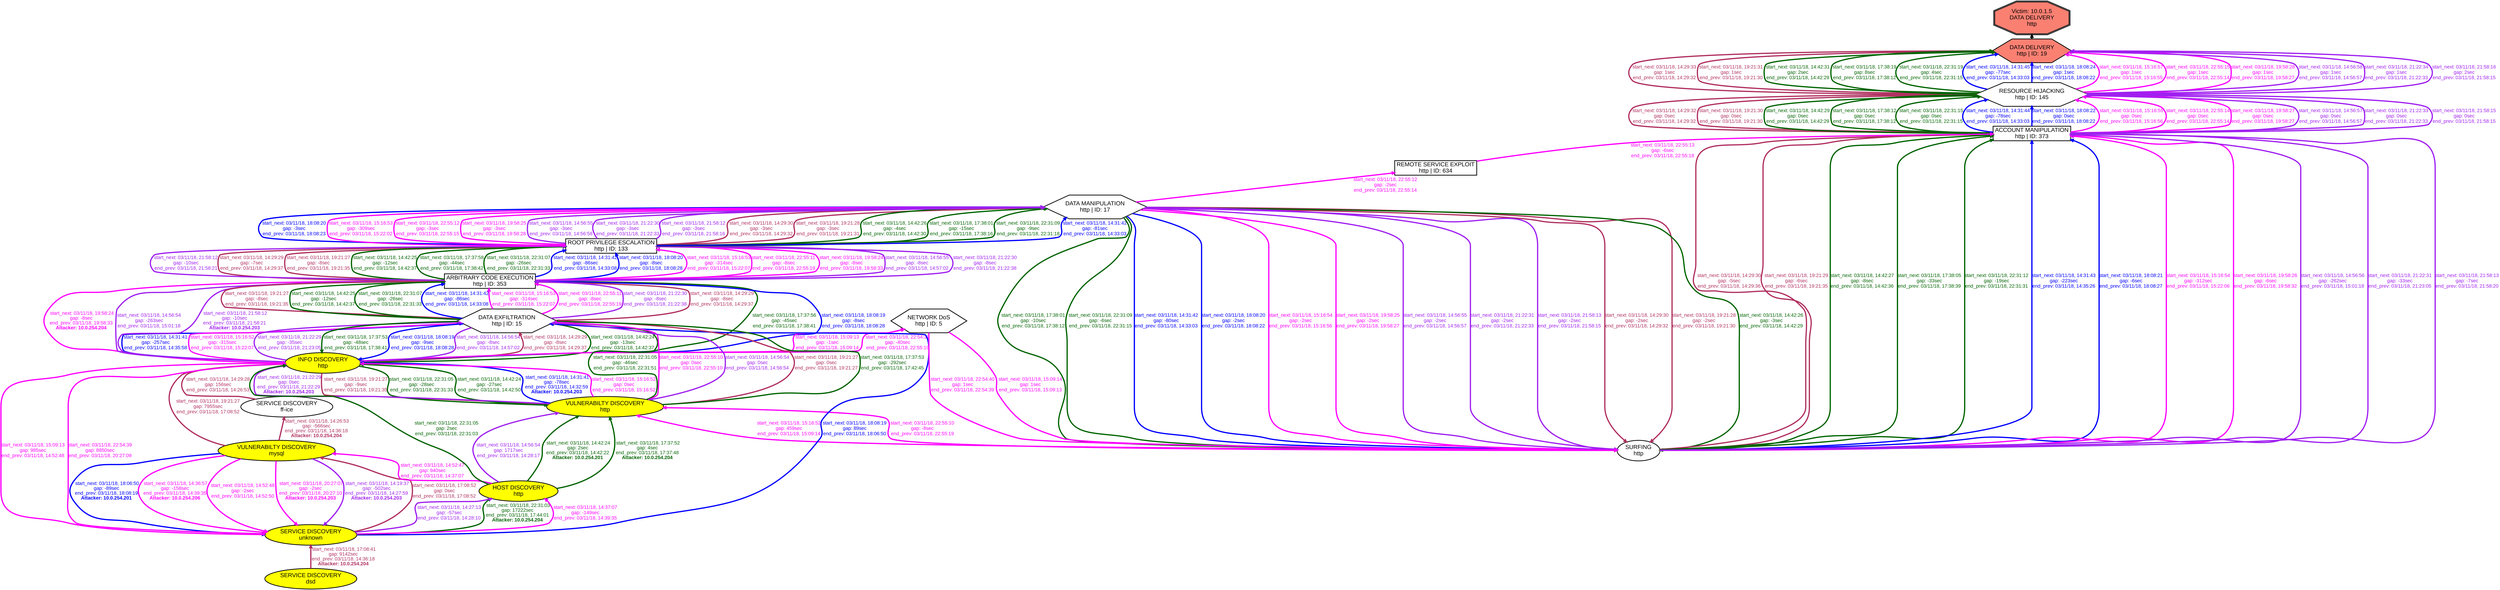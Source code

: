 digraph DATADELIVERYhttp {
rankdir="BT"; 
 graph [ nodesep="0.1", ranksep="0.02"] 
 node [ fontname=Arial, fontsize=24,penwidth=3]; 
 edge [ fontname=Arial, fontsize=20,penwidth=5 ];
"Victim: 10.0.1.5
DATA DELIVERY
http" [shape=doubleoctagon, style=filled, fillcolor=salmon];
{ rank = max; "Victim: 10.0.1.5
DATA DELIVERY
http"}
"DATA DELIVERY
http | ID: 19" -> "Victim: 10.0.1.5
DATA DELIVERY
http"
"DATA DELIVERY
http | ID: 19" [style=filled, fillcolor= salmon]
{ rank=same; "DATA DELIVERY
http | ID: 19"}
"VULNERABILTY DISCOVERY
mysql" [style=filled, fillcolor= yellow]
"VULNERABILTY DISCOVERY
mysql" -> "SERVICE DISCOVERY
ff-ice" [ color=maroon] [label=<<font color="maroon"> start_next: 03/11/18, 14:26:53<br/>gap: -566sec<br/>end_prev: 03/11/18, 14:36:18</font><br/><font color="maroon"><b>Attacker: 10.0.254.204</b></font>>]
"SERVICE DISCOVERY
ff-ice" -> "INFO DISCOVERY
http" [ label="start_next: 03/11/18, 14:29:28
gap: 156sec
end_prev: 03/11/18, 14:26:53"][ fontcolor="maroon" color=maroon]
"INFO DISCOVERY
http" -> "DATA EXFILTRATION
http | ID: 15" [ label="start_next: 03/11/18, 14:29:29
gap: -8sec
end_prev: 03/11/18, 14:29:37"][ fontcolor="maroon" color=maroon]
"DATA EXFILTRATION
http | ID: 15" -> "ARBITRARY CODE EXECUTION
http | ID: 353" [ label="start_next: 03/11/18, 14:29:29
gap: -8sec
end_prev: 03/11/18, 14:29:37"][ fontcolor="maroon" color=maroon]
"ARBITRARY CODE EXECUTION
http | ID: 353" -> "ROOT PRIVILEGE ESCALATION
http | ID: 133" [ label="start_next: 03/11/18, 14:29:29
gap: -7sec
end_prev: 03/11/18, 14:29:37"][ fontcolor="maroon" color=maroon]
"ROOT PRIVILEGE ESCALATION
http | ID: 133" -> "DATA MANIPULATION
http | ID: 17" [ label="start_next: 03/11/18, 14:29:30
gap: -3sec
end_prev: 03/11/18, 14:29:32"][ fontcolor="maroon" color=maroon]
"DATA MANIPULATION
http | ID: 17" -> "SURFING
http" [ label="start_next: 03/11/18, 14:29:30
gap: -2sec
end_prev: 03/11/18, 14:29:32"][ fontcolor="maroon" color=maroon]
"SURFING
http" -> "ACCOUNT MANIPULATION
http | ID: 373" [ label="start_next: 03/11/18, 14:29:30
gap: -5sec
end_prev: 03/11/18, 14:29:36"][ fontcolor="maroon" color=maroon]
"ACCOUNT MANIPULATION
http | ID: 373" -> "RESOURCE HIJACKING
http | ID: 145" [ label="start_next: 03/11/18, 14:29:32
gap: 0sec
end_prev: 03/11/18, 14:29:32"][ fontcolor="maroon" color=maroon]
"RESOURCE HIJACKING
http | ID: 145" -> "DATA DELIVERY
http | ID: 19" [ label="start_next: 03/11/18, 14:29:33
gap: 1sec
end_prev: 03/11/18, 14:29:32"][ fontcolor="maroon" color=maroon]
"SERVICE DISCOVERY
dsd" [style=filled, fillcolor= yellow]
"SERVICE DISCOVERY
dsd" -> "SERVICE DISCOVERY
unknown" [ color=maroon] [label=<<font color="maroon"> start_next: 03/11/18, 17:08:41<br/>gap: 9142sec<br/>end_prev: 03/11/18, 14:36:18</font><br/><font color="maroon"><b>Attacker: 10.0.254.204</b></font>>]
"SERVICE DISCOVERY
unknown" -> "VULNERABILTY DISCOVERY
mysql" [ label="start_next: 03/11/18, 17:08:52
gap: 0sec
end_prev: 03/11/18, 17:08:52"][ fontcolor="maroon" color=maroon]
"VULNERABILTY DISCOVERY
mysql" -> "INFO DISCOVERY
http" [ label="start_next: 03/11/18, 19:21:27
gap: 7955sec
end_prev: 03/11/18, 17:08:52"][ fontcolor="maroon" color=maroon]
"INFO DISCOVERY
http" -> "VULNERABILTY DISCOVERY
http" [ label="start_next: 03/11/18, 19:21:27
gap: -9sec
end_prev: 03/11/18, 19:21:35"][ fontcolor="maroon" color=maroon]
"VULNERABILTY DISCOVERY
http" -> "DATA EXFILTRATION
http | ID: 15" [ label="start_next: 03/11/18, 19:21:27
gap: 0sec
end_prev: 03/11/18, 19:21:27"][ fontcolor="maroon" color=maroon]
"DATA EXFILTRATION
http | ID: 15" -> "ARBITRARY CODE EXECUTION
http | ID: 353" [ label="start_next: 03/11/18, 19:21:27
gap: -8sec
end_prev: 03/11/18, 19:21:35"][ fontcolor="maroon" color=maroon]
"ARBITRARY CODE EXECUTION
http | ID: 353" -> "ROOT PRIVILEGE ESCALATION
http | ID: 133" [ label="start_next: 03/11/18, 19:21:27
gap: -8sec
end_prev: 03/11/18, 19:21:35"][ fontcolor="maroon" color=maroon]
"ROOT PRIVILEGE ESCALATION
http | ID: 133" -> "DATA MANIPULATION
http | ID: 17" [ label="start_next: 03/11/18, 19:21:28
gap: -3sec
end_prev: 03/11/18, 19:21:31"][ fontcolor="maroon" color=maroon]
"DATA MANIPULATION
http | ID: 17" -> "SURFING
http" [ label="start_next: 03/11/18, 19:21:28
gap: -2sec
end_prev: 03/11/18, 19:21:30"][ fontcolor="maroon" color=maroon]
"SURFING
http" -> "ACCOUNT MANIPULATION
http | ID: 373" [ label="start_next: 03/11/18, 19:21:29
gap: -6sec
end_prev: 03/11/18, 19:21:35"][ fontcolor="maroon" color=maroon]
"ACCOUNT MANIPULATION
http | ID: 373" -> "RESOURCE HIJACKING
http | ID: 145" [ label="start_next: 03/11/18, 19:21:30
gap: 0sec
end_prev: 03/11/18, 19:21:30"][ fontcolor="maroon" color=maroon]
"RESOURCE HIJACKING
http | ID: 145" -> "DATA DELIVERY
http | ID: 19" [ label="start_next: 03/11/18, 19:21:31
gap: 1sec
end_prev: 03/11/18, 19:21:30"][ fontcolor="maroon" color=maroon]
"HOST DISCOVERY
http" [style=filled, fillcolor= yellow]
"HOST DISCOVERY
http" -> "VULNERABILTY DISCOVERY
http" [ color=darkgreen] [label=<<font color="darkgreen"> start_next: 03/11/18, 14:42:24<br/>gap: 2sec<br/>end_prev: 03/11/18, 14:42:22</font><br/><font color="darkgreen"><b>Attacker: 10.0.254.201</b></font>>]
"VULNERABILTY DISCOVERY
http" -> "INFO DISCOVERY
http" [ label="start_next: 03/11/18, 14:42:24
gap: -27sec
end_prev: 03/11/18, 14:42:50"][ fontcolor="darkgreen" color=darkgreen]
"INFO DISCOVERY
http" -> "DATA EXFILTRATION
http | ID: 15" [ label="start_next: 03/11/18, 14:42:24
gap: -13sec
end_prev: 03/11/18, 14:42:37"][ fontcolor="darkgreen" color=darkgreen]
"DATA EXFILTRATION
http | ID: 15" -> "ARBITRARY CODE EXECUTION
http | ID: 353" [ label="start_next: 03/11/18, 14:42:25
gap: -12sec
end_prev: 03/11/18, 14:42:37"][ fontcolor="darkgreen" color=darkgreen]
"ARBITRARY CODE EXECUTION
http | ID: 353" -> "ROOT PRIVILEGE ESCALATION
http | ID: 133" [ label="start_next: 03/11/18, 14:42:25
gap: -12sec
end_prev: 03/11/18, 14:42:37"][ fontcolor="darkgreen" color=darkgreen]
"ROOT PRIVILEGE ESCALATION
http | ID: 133" -> "DATA MANIPULATION
http | ID: 17" [ label="start_next: 03/11/18, 14:42:26
gap: -4sec
end_prev: 03/11/18, 14:42:30"][ fontcolor="darkgreen" color=darkgreen]
"DATA MANIPULATION
http | ID: 17" -> "SURFING
http" [ label="start_next: 03/11/18, 14:42:26
gap: -3sec
end_prev: 03/11/18, 14:42:29"][ fontcolor="darkgreen" color=darkgreen]
"SURFING
http" -> "ACCOUNT MANIPULATION
http | ID: 373" [ label="start_next: 03/11/18, 14:42:27
gap: -8sec
end_prev: 03/11/18, 14:42:36"][ fontcolor="darkgreen" color=darkgreen]
"ACCOUNT MANIPULATION
http | ID: 373" -> "RESOURCE HIJACKING
http | ID: 145" [ label="start_next: 03/11/18, 14:42:29
gap: 0sec
end_prev: 03/11/18, 14:42:29"][ fontcolor="darkgreen" color=darkgreen]
"RESOURCE HIJACKING
http | ID: 145" -> "DATA DELIVERY
http | ID: 19" [ label="start_next: 03/11/18, 14:42:31
gap: 2sec
end_prev: 03/11/18, 14:42:29"][ fontcolor="darkgreen" color=darkgreen]
"HOST DISCOVERY
http" [style=filled, fillcolor= yellow]
"HOST DISCOVERY
http" -> "VULNERABILTY DISCOVERY
http" [ color=darkgreen] [label=<<font color="darkgreen"> start_next: 03/11/18, 17:37:52<br/>gap: 4sec<br/>end_prev: 03/11/18, 17:37:48</font><br/><font color="darkgreen"><b>Attacker: 10.0.254.204</b></font>>]
"VULNERABILTY DISCOVERY
http" -> "DATA EXFILTRATION
http | ID: 15" [ label="start_next: 03/11/18, 17:37:53
gap: -292sec
end_prev: 03/11/18, 17:42:45"][ fontcolor="darkgreen" color=darkgreen]
"DATA EXFILTRATION
http | ID: 15" -> "INFO DISCOVERY
http" [ label="start_next: 03/11/18, 17:37:53
gap: -48sec
end_prev: 03/11/18, 17:38:41"][ fontcolor="darkgreen" color=darkgreen]
"INFO DISCOVERY
http" -> "ARBITRARY CODE EXECUTION
http | ID: 353" [ label="start_next: 03/11/18, 17:37:56
gap: -45sec
end_prev: 03/11/18, 17:38:41"][ fontcolor="darkgreen" color=darkgreen]
"ARBITRARY CODE EXECUTION
http | ID: 353" -> "ROOT PRIVILEGE ESCALATION
http | ID: 133" [ label="start_next: 03/11/18, 17:37:58
gap: -44sec
end_prev: 03/11/18, 17:38:42"][ fontcolor="darkgreen" color=darkgreen]
"ROOT PRIVILEGE ESCALATION
http | ID: 133" -> "DATA MANIPULATION
http | ID: 17" [ label="start_next: 03/11/18, 17:38:01
gap: -15sec
end_prev: 03/11/18, 17:38:16"][ fontcolor="darkgreen" color=darkgreen]
"DATA MANIPULATION
http | ID: 17" -> "SURFING
http" [ label="start_next: 03/11/18, 17:38:01
gap: -10sec
end_prev: 03/11/18, 17:38:12"][ fontcolor="darkgreen" color=darkgreen]
"SURFING
http" -> "ACCOUNT MANIPULATION
http | ID: 373" [ label="start_next: 03/11/18, 17:38:05
gap: -33sec
end_prev: 03/11/18, 17:38:39"][ fontcolor="darkgreen" color=darkgreen]
"ACCOUNT MANIPULATION
http | ID: 373" -> "RESOURCE HIJACKING
http | ID: 145" [ label="start_next: 03/11/18, 17:38:12
gap: 0sec
end_prev: 03/11/18, 17:38:12"][ fontcolor="darkgreen" color=darkgreen]
"RESOURCE HIJACKING
http | ID: 145" -> "DATA DELIVERY
http | ID: 19" [ label="start_next: 03/11/18, 17:38:19
gap: 8sec
end_prev: 03/11/18, 17:38:12"][ fontcolor="darkgreen" color=darkgreen]
"SERVICE DISCOVERY
unknown" [style=filled, fillcolor= yellow]
"SERVICE DISCOVERY
unknown" -> "HOST DISCOVERY
http" [ color=darkgreen] [label=<<font color="darkgreen"> start_next: 03/11/18, 22:31:03<br/>gap: 17222sec<br/>end_prev: 03/11/18, 17:44:01</font><br/><font color="darkgreen"><b>Attacker: 10.0.254.204</b></font>>]
"HOST DISCOVERY
http" -> "INFO DISCOVERY
http" [ label="start_next: 03/11/18, 22:31:05
gap: 2sec
end_prev: 03/11/18, 22:31:03"][ fontcolor="darkgreen" color=darkgreen]
"INFO DISCOVERY
http" -> "VULNERABILTY DISCOVERY
http" [ label="start_next: 03/11/18, 22:31:05
gap: -28sec
end_prev: 03/11/18, 22:31:33"][ fontcolor="darkgreen" color=darkgreen]
"VULNERABILTY DISCOVERY
http" -> "DATA EXFILTRATION
http | ID: 15" [ label="start_next: 03/11/18, 22:31:05
gap: -46sec
end_prev: 03/11/18, 22:31:51"][ fontcolor="darkgreen" color=darkgreen]
"DATA EXFILTRATION
http | ID: 15" -> "ARBITRARY CODE EXECUTION
http | ID: 353" [ label="start_next: 03/11/18, 22:31:07
gap: -26sec
end_prev: 03/11/18, 22:31:33"][ fontcolor="darkgreen" color=darkgreen]
"ARBITRARY CODE EXECUTION
http | ID: 353" -> "ROOT PRIVILEGE ESCALATION
http | ID: 133" [ label="start_next: 03/11/18, 22:31:07
gap: -26sec
end_prev: 03/11/18, 22:31:33"][ fontcolor="darkgreen" color=darkgreen]
"ROOT PRIVILEGE ESCALATION
http | ID: 133" -> "DATA MANIPULATION
http | ID: 17" [ label="start_next: 03/11/18, 22:31:09
gap: -9sec
end_prev: 03/11/18, 22:31:18"][ fontcolor="darkgreen" color=darkgreen]
"DATA MANIPULATION
http | ID: 17" -> "SURFING
http" [ label="start_next: 03/11/18, 22:31:09
gap: -6sec
end_prev: 03/11/18, 22:31:15"][ fontcolor="darkgreen" color=darkgreen]
"SURFING
http" -> "ACCOUNT MANIPULATION
http | ID: 373" [ label="start_next: 03/11/18, 22:31:12
gap: -19sec
end_prev: 03/11/18, 22:31:31"][ fontcolor="darkgreen" color=darkgreen]
"ACCOUNT MANIPULATION
http | ID: 373" -> "RESOURCE HIJACKING
http | ID: 145" [ label="start_next: 03/11/18, 22:31:15
gap: 0sec
end_prev: 03/11/18, 22:31:15"][ fontcolor="darkgreen" color=darkgreen]
"RESOURCE HIJACKING
http | ID: 145" -> "DATA DELIVERY
http | ID: 19" [ label="start_next: 03/11/18, 22:31:19
gap: 4sec
end_prev: 03/11/18, 22:31:15"][ fontcolor="darkgreen" color=darkgreen]
"VULNERABILTY DISCOVERY
http" [style=filled, fillcolor= yellow]
"VULNERABILTY DISCOVERY
http" -> "INFO DISCOVERY
http" [ color=blue] [label=<<font color="blue"> start_next: 03/11/18, 14:31:41<br/>gap: -78sec<br/>end_prev: 03/11/18, 14:32:59</font><br/><font color="blue"><b>Attacker: 10.0.254.203</b></font>>]
"INFO DISCOVERY
http" -> "DATA EXFILTRATION
http | ID: 15" [ label="start_next: 03/11/18, 14:31:41
gap: -257sec
end_prev: 03/11/18, 14:35:58"][ fontcolor="blue" color=blue]
"DATA EXFILTRATION
http | ID: 15" -> "ARBITRARY CODE EXECUTION
http | ID: 353" [ label="start_next: 03/11/18, 14:31:42
gap: -86sec
end_prev: 03/11/18, 14:33:08"][ fontcolor="blue" color=blue]
"ARBITRARY CODE EXECUTION
http | ID: 353" -> "ROOT PRIVILEGE ESCALATION
http | ID: 133" [ label="start_next: 03/11/18, 14:31:42
gap: -86sec
end_prev: 03/11/18, 14:33:08"][ fontcolor="blue" color=blue]
"ROOT PRIVILEGE ESCALATION
http | ID: 133" -> "DATA MANIPULATION
http | ID: 17" [ label="start_next: 03/11/18, 14:31:42
gap: -81sec
end_prev: 03/11/18, 14:33:03"][ fontcolor="blue" color=blue]
"DATA MANIPULATION
http | ID: 17" -> "SURFING
http" [ label="start_next: 03/11/18, 14:31:42
gap: -80sec
end_prev: 03/11/18, 14:33:03"][ fontcolor="blue" color=blue]
"SURFING
http" -> "ACCOUNT MANIPULATION
http | ID: 373" [ label="start_next: 03/11/18, 14:31:43
gap: -223sec
end_prev: 03/11/18, 14:35:26"][ fontcolor="blue" color=blue]
"ACCOUNT MANIPULATION
http | ID: 373" -> "RESOURCE HIJACKING
http | ID: 145" [ label="start_next: 03/11/18, 14:31:44
gap: -78sec
end_prev: 03/11/18, 14:33:03"][ fontcolor="blue" color=blue]
"RESOURCE HIJACKING
http | ID: 145" -> "DATA DELIVERY
http | ID: 19" [ label="start_next: 03/11/18, 14:31:45
gap: -77sec
end_prev: 03/11/18, 14:33:03"][ fontcolor="blue" color=blue]
"VULNERABILTY DISCOVERY
mysql" [style=filled, fillcolor= yellow]
"VULNERABILTY DISCOVERY
mysql" -> "SERVICE DISCOVERY
unknown" [ color=blue] [label=<<font color="blue"> start_next: 03/11/18, 18:06:50<br/>gap: -89sec<br/>end_prev: 03/11/18, 18:08:19</font><br/><font color="blue"><b>Attacker: 10.0.254.201</b></font>>]
"SERVICE DISCOVERY
unknown" -> "DATA EXFILTRATION
http | ID: 15" [ label="start_next: 03/11/18, 18:08:19
gap: 89sec
end_prev: 03/11/18, 18:06:50"][ fontcolor="blue" color=blue]
"DATA EXFILTRATION
http | ID: 15" -> "INFO DISCOVERY
http" [ label="start_next: 03/11/18, 18:08:19
gap: -9sec
end_prev: 03/11/18, 18:08:28"][ fontcolor="blue" color=blue]
"INFO DISCOVERY
http" -> "ARBITRARY CODE EXECUTION
http | ID: 353" [ label="start_next: 03/11/18, 18:08:19
gap: -8sec
end_prev: 03/11/18, 18:08:28"][ fontcolor="blue" color=blue]
"ARBITRARY CODE EXECUTION
http | ID: 353" -> "ROOT PRIVILEGE ESCALATION
http | ID: 133" [ label="start_next: 03/11/18, 18:08:20
gap: -8sec
end_prev: 03/11/18, 18:08:28"][ fontcolor="blue" color=blue]
"ROOT PRIVILEGE ESCALATION
http | ID: 133" -> "DATA MANIPULATION
http | ID: 17" [ label="start_next: 03/11/18, 18:08:20
gap: -3sec
end_prev: 03/11/18, 18:08:23"][ fontcolor="blue" color=blue]
"DATA MANIPULATION
http | ID: 17" -> "SURFING
http" [ label="start_next: 03/11/18, 18:08:20
gap: -2sec
end_prev: 03/11/18, 18:08:22"][ fontcolor="blue" color=blue]
"SURFING
http" -> "ACCOUNT MANIPULATION
http | ID: 373" [ label="start_next: 03/11/18, 18:08:21
gap: -6sec
end_prev: 03/11/18, 18:08:27"][ fontcolor="blue" color=blue]
"ACCOUNT MANIPULATION
http | ID: 373" -> "RESOURCE HIJACKING
http | ID: 145" [ label="start_next: 03/11/18, 18:08:22
gap: 0sec
end_prev: 03/11/18, 18:08:22"][ fontcolor="blue" color=blue]
"RESOURCE HIJACKING
http | ID: 145" -> "DATA DELIVERY
http | ID: 19" [ label="start_next: 03/11/18, 18:08:24
gap: 1sec
end_prev: 03/11/18, 18:08:22"][ fontcolor="blue" color=blue]
"VULNERABILTY DISCOVERY
mysql" [style=filled, fillcolor= yellow]
"VULNERABILTY DISCOVERY
mysql" -> "SERVICE DISCOVERY
unknown" [ color=magenta] [label=<<font color="magenta"> start_next: 03/11/18, 14:36:57<br/>gap: -158sec<br/>end_prev: 03/11/18, 14:39:35</font><br/><font color="magenta"><b>Attacker: 10.0.254.206</b></font>>]
"SERVICE DISCOVERY
unknown" -> "HOST DISCOVERY
http" [ label="start_next: 03/11/18, 14:37:07
gap: -149sec
end_prev: 03/11/18, 14:39:35"][ fontcolor="magenta" color=magenta]
"HOST DISCOVERY
http" -> "VULNERABILTY DISCOVERY
mysql" [ label="start_next: 03/11/18, 14:52:47
gap: 940sec
end_prev: 03/11/18, 14:37:07"][ fontcolor="magenta" color=magenta]
"VULNERABILTY DISCOVERY
mysql" -> "SERVICE DISCOVERY
unknown" [ label="start_next: 03/11/18, 14:52:48
gap: -2sec
end_prev: 03/11/18, 14:52:50"][ fontcolor="magenta" color=magenta]
"SERVICE DISCOVERY
unknown" -> "INFO DISCOVERY
http" [ label="start_next: 03/11/18, 15:09:13
gap: 985sec
end_prev: 03/11/18, 14:52:48"][ fontcolor="magenta" color=magenta]
"INFO DISCOVERY
http" -> "NETWORK DoS
http | ID: 5" [ label="start_next: 03/11/18, 15:09:13
gap: -1sec
end_prev: 03/11/18, 15:09:14"][ fontcolor="magenta" color=magenta]
"NETWORK DoS
http | ID: 5" -> "SURFING
http" [ label="start_next: 03/11/18, 15:09:14
gap: 1sec
end_prev: 03/11/18, 15:09:13"][ fontcolor="magenta" color=magenta]
"SURFING
http" -> "VULNERABILTY DISCOVERY
http" [ label="start_next: 03/11/18, 15:16:52
gap: 459sec
end_prev: 03/11/18, 15:09:14"][ fontcolor="magenta" color=magenta]
"VULNERABILTY DISCOVERY
http" -> "INFO DISCOVERY
http" [ label="start_next: 03/11/18, 15:16:52
gap: 0sec
end_prev: 03/11/18, 15:16:52"][ fontcolor="magenta" color=magenta]
"INFO DISCOVERY
http" -> "DATA EXFILTRATION
http | ID: 15" [ label="start_next: 03/11/18, 15:16:52
gap: -315sec
end_prev: 03/11/18, 15:22:07"][ fontcolor="magenta" color=magenta]
"DATA EXFILTRATION
http | ID: 15" -> "ARBITRARY CODE EXECUTION
http | ID: 353" [ label="start_next: 03/11/18, 15:16:53
gap: -314sec
end_prev: 03/11/18, 15:22:07"][ fontcolor="magenta" color=magenta]
"ARBITRARY CODE EXECUTION
http | ID: 353" -> "ROOT PRIVILEGE ESCALATION
http | ID: 133" [ label="start_next: 03/11/18, 15:16:53
gap: -314sec
end_prev: 03/11/18, 15:22:07"][ fontcolor="magenta" color=magenta]
"ROOT PRIVILEGE ESCALATION
http | ID: 133" -> "DATA MANIPULATION
http | ID: 17" [ label="start_next: 03/11/18, 15:16:53
gap: -309sec
end_prev: 03/11/18, 15:22:02"][ fontcolor="magenta" color=magenta]
"DATA MANIPULATION
http | ID: 17" -> "SURFING
http" [ label="start_next: 03/11/18, 15:16:54
gap: -2sec
end_prev: 03/11/18, 15:16:56"][ fontcolor="magenta" color=magenta]
"SURFING
http" -> "ACCOUNT MANIPULATION
http | ID: 373" [ label="start_next: 03/11/18, 15:16:54
gap: -312sec
end_prev: 03/11/18, 15:22:06"][ fontcolor="magenta" color=magenta]
"ACCOUNT MANIPULATION
http | ID: 373" -> "RESOURCE HIJACKING
http | ID: 145" [ label="start_next: 03/11/18, 15:16:55
gap: 0sec
end_prev: 03/11/18, 15:16:56"][ fontcolor="magenta" color=magenta]
"RESOURCE HIJACKING
http | ID: 145" -> "DATA DELIVERY
http | ID: 19" [ label="start_next: 03/11/18, 15:16:57
gap: 1sec
end_prev: 03/11/18, 15:16:55"][ fontcolor="magenta" color=magenta]
"VULNERABILTY DISCOVERY
mysql" [style=filled, fillcolor= yellow]
"VULNERABILTY DISCOVERY
mysql" -> "SERVICE DISCOVERY
unknown" [ color=magenta] [label=<<font color="magenta"> start_next: 03/11/18, 20:27:07<br/>gap: -2sec<br/>end_prev: 03/11/18, 20:27:10</font><br/><font color="magenta"><b>Attacker: 10.0.254.203</b></font>>]
"SERVICE DISCOVERY
unknown" -> "INFO DISCOVERY
http" [ label="start_next: 03/11/18, 22:54:39
gap: 8850sec
end_prev: 03/11/18, 20:27:09"][ fontcolor="magenta" color=magenta]
"INFO DISCOVERY
http" -> "NETWORK DoS
http | ID: 5" [ label="start_next: 03/11/18, 22:54:39
gap: -40sec
end_prev: 03/11/18, 22:55:19"][ fontcolor="magenta" color=magenta]
"NETWORK DoS
http | ID: 5" -> "SURFING
http" [ label="start_next: 03/11/18, 22:54:40
gap: 1sec
end_prev: 03/11/18, 22:54:39"][ fontcolor="magenta" color=magenta]
"SURFING
http" -> "VULNERABILTY DISCOVERY
http" [ label="start_next: 03/11/18, 22:55:10
gap: -8sec
end_prev: 03/11/18, 22:55:19"][ fontcolor="magenta" color=magenta]
"VULNERABILTY DISCOVERY
http" -> "DATA EXFILTRATION
http | ID: 15" [ label="start_next: 03/11/18, 22:55:10
gap: 0sec
end_prev: 03/11/18, 22:55:10"][ fontcolor="magenta" color=magenta]
"DATA EXFILTRATION
http | ID: 15" -> "ARBITRARY CODE EXECUTION
http | ID: 353" [ label="start_next: 03/11/18, 22:55:11
gap: -8sec
end_prev: 03/11/18, 22:55:19"][ fontcolor="magenta" color=magenta]
"ARBITRARY CODE EXECUTION
http | ID: 353" -> "ROOT PRIVILEGE ESCALATION
http | ID: 133" [ label="start_next: 03/11/18, 22:55:11
gap: -8sec
end_prev: 03/11/18, 22:55:19"][ fontcolor="magenta" color=magenta]
"ROOT PRIVILEGE ESCALATION
http | ID: 133" -> "DATA MANIPULATION
http | ID: 17" [ label="start_next: 03/11/18, 22:55:12
gap: -3sec
end_prev: 03/11/18, 22:55:15"][ fontcolor="magenta" color=magenta]
"DATA MANIPULATION
http | ID: 17" -> "REMOTE SERVICE EXPLOIT
http | ID: 634" [ label="start_next: 03/11/18, 22:55:12
gap: -2sec
end_prev: 03/11/18, 22:55:14"][ fontcolor="magenta" color=magenta]
"REMOTE SERVICE EXPLOIT
http | ID: 634" -> "ACCOUNT MANIPULATION
http | ID: 373" [ label="start_next: 03/11/18, 22:55:13
gap: -6sec
end_prev: 03/11/18, 22:55:18"][ fontcolor="magenta" color=magenta]
"ACCOUNT MANIPULATION
http | ID: 373" -> "RESOURCE HIJACKING
http | ID: 145" [ label="start_next: 03/11/18, 22:55:14
gap: 0sec
end_prev: 03/11/18, 22:55:14"][ fontcolor="magenta" color=magenta]
"RESOURCE HIJACKING
http | ID: 145" -> "DATA DELIVERY
http | ID: 19" [ label="start_next: 03/11/18, 22:55:15
gap: 1sec
end_prev: 03/11/18, 22:55:14"][ fontcolor="magenta" color=magenta]
"INFO DISCOVERY
http" [style=filled, fillcolor= yellow]
"INFO DISCOVERY
http" -> "ARBITRARY CODE EXECUTION
http | ID: 353" [ color=magenta] [label=<<font color="magenta"> start_next: 03/11/18, 19:58:24<br/>gap: -8sec<br/>end_prev: 03/11/18, 19:58:33</font><br/><font color="magenta"><b>Attacker: 10.0.254.204</b></font>>]
"ARBITRARY CODE EXECUTION
http | ID: 353" -> "ROOT PRIVILEGE ESCALATION
http | ID: 133" [ label="start_next: 03/11/18, 19:58:24
gap: -8sec
end_prev: 03/11/18, 19:58:33"][ fontcolor="magenta" color=magenta]
"ROOT PRIVILEGE ESCALATION
http | ID: 133" -> "DATA MANIPULATION
http | ID: 17" [ label="start_next: 03/11/18, 19:58:25
gap: -3sec
end_prev: 03/11/18, 19:58:28"][ fontcolor="magenta" color=magenta]
"DATA MANIPULATION
http | ID: 17" -> "SURFING
http" [ label="start_next: 03/11/18, 19:58:25
gap: -2sec
end_prev: 03/11/18, 19:58:27"][ fontcolor="magenta" color=magenta]
"SURFING
http" -> "ACCOUNT MANIPULATION
http | ID: 373" [ label="start_next: 03/11/18, 19:58:26
gap: -6sec
end_prev: 03/11/18, 19:58:32"][ fontcolor="magenta" color=magenta]
"ACCOUNT MANIPULATION
http | ID: 373" -> "RESOURCE HIJACKING
http | ID: 145" [ label="start_next: 03/11/18, 19:58:27
gap: 0sec
end_prev: 03/11/18, 19:58:27"][ fontcolor="magenta" color=magenta]
"RESOURCE HIJACKING
http | ID: 145" -> "DATA DELIVERY
http | ID: 19" [ label="start_next: 03/11/18, 19:58:28
gap: 1sec
end_prev: 03/11/18, 19:58:27"][ fontcolor="magenta" color=magenta]
"VULNERABILTY DISCOVERY
mysql" [style=filled, fillcolor= yellow]
"VULNERABILTY DISCOVERY
mysql" -> "SERVICE DISCOVERY
unknown" [ color=purple] [label=<<font color="purple"> start_next: 03/11/18, 14:19:37<br/>gap: -502sec<br/>end_prev: 03/11/18, 14:27:59</font><br/><font color="purple"><b>Attacker: 10.0.254.203</b></font>>]
"SERVICE DISCOVERY
unknown" -> "HOST DISCOVERY
http" [ label="start_next: 03/11/18, 14:27:13
gap: -57sec
end_prev: 03/11/18, 14:28:10"][ fontcolor="purple" color=purple]
"HOST DISCOVERY
http" -> "VULNERABILTY DISCOVERY
http" [ label="start_next: 03/11/18, 14:56:54
gap: 1717sec
end_prev: 03/11/18, 14:28:17"][ fontcolor="purple" color=purple]
"VULNERABILTY DISCOVERY
http" -> "DATA EXFILTRATION
http | ID: 15" [ label="start_next: 03/11/18, 14:56:54
gap: 0sec
end_prev: 03/11/18, 14:56:54"][ fontcolor="purple" color=purple]
"DATA EXFILTRATION
http | ID: 15" -> "INFO DISCOVERY
http" [ label="start_next: 03/11/18, 14:56:54
gap: -8sec
end_prev: 03/11/18, 14:57:02"][ fontcolor="purple" color=purple]
"INFO DISCOVERY
http" -> "ARBITRARY CODE EXECUTION
http | ID: 353" [ label="start_next: 03/11/18, 14:56:54
gap: -263sec
end_prev: 03/11/18, 15:01:18"][ fontcolor="purple" color=purple]
"ARBITRARY CODE EXECUTION
http | ID: 353" -> "ROOT PRIVILEGE ESCALATION
http | ID: 133" [ label="start_next: 03/11/18, 14:56:55
gap: -8sec
end_prev: 03/11/18, 14:57:02"][ fontcolor="purple" color=purple]
"ROOT PRIVILEGE ESCALATION
http | ID: 133" -> "DATA MANIPULATION
http | ID: 17" [ label="start_next: 03/11/18, 14:56:55
gap: -3sec
end_prev: 03/11/18, 14:56:58"][ fontcolor="purple" color=purple]
"DATA MANIPULATION
http | ID: 17" -> "SURFING
http" [ label="start_next: 03/11/18, 14:56:55
gap: -2sec
end_prev: 03/11/18, 14:56:57"][ fontcolor="purple" color=purple]
"SURFING
http" -> "ACCOUNT MANIPULATION
http | ID: 373" [ label="start_next: 03/11/18, 14:56:56
gap: -262sec
end_prev: 03/11/18, 15:01:18"][ fontcolor="purple" color=purple]
"ACCOUNT MANIPULATION
http | ID: 373" -> "RESOURCE HIJACKING
http | ID: 145" [ label="start_next: 03/11/18, 14:56:57
gap: 0sec
end_prev: 03/11/18, 14:56:57"][ fontcolor="purple" color=purple]
"RESOURCE HIJACKING
http | ID: 145" -> "DATA DELIVERY
http | ID: 19" [ label="start_next: 03/11/18, 14:56:58
gap: 1sec
end_prev: 03/11/18, 14:56:57"][ fontcolor="purple" color=purple]
"VULNERABILTY DISCOVERY
http" [style=filled, fillcolor= yellow]
"VULNERABILTY DISCOVERY
http" -> "INFO DISCOVERY
http" [ color=purple] [label=<<font color="purple"> start_next: 03/11/18, 21:22:29<br/>gap: 0sec<br/>end_prev: 03/11/18, 21:22:29</font><br/><font color="purple"><b>Attacker: 10.0.254.203</b></font>>]
"INFO DISCOVERY
http" -> "DATA EXFILTRATION
http | ID: 15" [ label="start_next: 03/11/18, 21:22:29
gap: -35sec
end_prev: 03/11/18, 21:23:05"][ fontcolor="purple" color=purple]
"DATA EXFILTRATION
http | ID: 15" -> "ARBITRARY CODE EXECUTION
http | ID: 353" [ label="start_next: 03/11/18, 21:22:30
gap: -8sec
end_prev: 03/11/18, 21:22:38"][ fontcolor="purple" color=purple]
"ARBITRARY CODE EXECUTION
http | ID: 353" -> "ROOT PRIVILEGE ESCALATION
http | ID: 133" [ label="start_next: 03/11/18, 21:22:30
gap: -8sec
end_prev: 03/11/18, 21:22:38"][ fontcolor="purple" color=purple]
"ROOT PRIVILEGE ESCALATION
http | ID: 133" -> "DATA MANIPULATION
http | ID: 17" [ label="start_next: 03/11/18, 21:22:30
gap: -3sec
end_prev: 03/11/18, 21:22:33"][ fontcolor="purple" color=purple]
"DATA MANIPULATION
http | ID: 17" -> "SURFING
http" [ label="start_next: 03/11/18, 21:22:31
gap: -2sec
end_prev: 03/11/18, 21:22:33"][ fontcolor="purple" color=purple]
"SURFING
http" -> "ACCOUNT MANIPULATION
http | ID: 373" [ label="start_next: 03/11/18, 21:22:31
gap: -33sec
end_prev: 03/11/18, 21:23:05"][ fontcolor="purple" color=purple]
"ACCOUNT MANIPULATION
http | ID: 373" -> "RESOURCE HIJACKING
http | ID: 145" [ label="start_next: 03/11/18, 21:22:33
gap: 0sec
end_prev: 03/11/18, 21:22:33"][ fontcolor="purple" color=purple]
"RESOURCE HIJACKING
http | ID: 145" -> "DATA DELIVERY
http | ID: 19" [ label="start_next: 03/11/18, 21:22:34
gap: 1sec
end_prev: 03/11/18, 21:22:33"][ fontcolor="purple" color=purple]
"INFO DISCOVERY
http" [style=filled, fillcolor= yellow]
"INFO DISCOVERY
http" -> "ARBITRARY CODE EXECUTION
http | ID: 353" [ color=purple] [label=<<font color="purple"> start_next: 03/11/18, 21:58:12<br/>gap: -10sec<br/>end_prev: 03/11/18, 21:58:21</font><br/><font color="purple"><b>Attacker: 10.0.254.203</b></font>>]
"ARBITRARY CODE EXECUTION
http | ID: 353" -> "ROOT PRIVILEGE ESCALATION
http | ID: 133" [ label="start_next: 03/11/18, 21:58:12
gap: -10sec
end_prev: 03/11/18, 21:58:21"][ fontcolor="purple" color=purple]
"ROOT PRIVILEGE ESCALATION
http | ID: 133" -> "DATA MANIPULATION
http | ID: 17" [ label="start_next: 03/11/18, 21:58:12
gap: -3sec
end_prev: 03/11/18, 21:58:16"][ fontcolor="purple" color=purple]
"DATA MANIPULATION
http | ID: 17" -> "SURFING
http" [ label="start_next: 03/11/18, 21:58:13
gap: -2sec
end_prev: 03/11/18, 21:58:15"][ fontcolor="purple" color=purple]
"SURFING
http" -> "ACCOUNT MANIPULATION
http | ID: 373" [ label="start_next: 03/11/18, 21:58:13
gap: -7sec
end_prev: 03/11/18, 21:58:20"][ fontcolor="purple" color=purple]
"ACCOUNT MANIPULATION
http | ID: 373" -> "RESOURCE HIJACKING
http | ID: 145" [ label="start_next: 03/11/18, 21:58:15
gap: 0sec
end_prev: 03/11/18, 21:58:15"][ fontcolor="purple" color=purple]
"RESOURCE HIJACKING
http | ID: 145" -> "DATA DELIVERY
http | ID: 19" [ label="start_next: 03/11/18, 21:58:16
gap: 2sec
end_prev: 03/11/18, 21:58:15"][ fontcolor="purple" color=purple]
"VULNERABILTY DISCOVERY
mysql" [shape=oval]
"VULNERABILTY DISCOVERY
mysql" [tooltip="ET SCAN Suspicious inbound to mySQL port 3306
ET SCAN Suspicious inbound to MSSQL port 1433
ET SCAN Suspicious inbound to PostgreSQL port 5432
ET SCAN Nikto Web App Scan in Progress
ET SCAN Suspicious inbound to Oracle SQL port 1521
ET SCAN Suspicious inbound to mSQL port 4333"]
"SERVICE DISCOVERY
ff-ice" [shape=oval]
"SERVICE DISCOVERY
ff-ice" [tooltip="ET SCAN Potential VNC Scan 5900-5920
ET SCAN Potential VNC Scan 5800-5820"]
"INFO DISCOVERY
http" [shape=oval]
"INFO DISCOVERY
http" [tooltip="GPL WEB_SERVER viewcode access
GPL WEB_SERVER .htaccess access
GPL WEB_SERVER writeto.cnf access
GPL WEB_SERVER iisadmin access
ET WEB_SERVER PHP Easteregg Information-Disclosure (funny-logo)
ET WEB_SPECIFIC_APPS Request to Wordpress W3TC Plug-in dbcache Directory
GPL WEB_SERVER services.cnf access
ET WEB_SERVER PHP Easteregg Information-Disclosure (zend-logo)
GPL EXPLOIT unicode directory traversal attempt
ET WEB_SERVER PHP Easteregg Information-Disclosure (php-logo)
GPL WEB_SERVER service.cnf access
GPL EXPLOIT iisadmpwd attempt
ET WEB_SERVER PHP SESSION SuperGlobal in URI
GPL WEB_SERVER /~root access
GPL WEB_SERVER authors.pwd access
ET WEB_SERVER PHP ENV SuperGlobal in URI
GPL EXPLOIT .cnf access
ET POLICY Proxy TRACE Request - inbound
GPL WEB_SERVER .htpasswd access
GPL WEB_SERVER global.asa access
ET WEB_SERVER PHP SERVER SuperGlobal in URI
GPL EXPLOIT fpcount access
GPL WEB_SERVER globals.pl access
GPL WEB_SERVER 403 Forbidden
GPL WEB_SERVER service.pwd
GPL EXPLOIT ISAPI .idq attempt
ET WEB_SERVER PHP Easteregg Information-Disclosure (phpinfo)
GPL WEB_SERVER printenv access
GPL WEB_SERVER author.exe access
GPL EXPLOIT iissamples access
GPL EXPLOIT .htr access
ET WEB_SERVER PHP REQUEST SuperGlobal in URI"]
"DATA EXFILTRATION
http | ID: 15" [shape=hexagon]
"DATA EXFILTRATION
http | ID: 15" [tooltip="GPL WEB_SERVER Tomcat server snoop access
GPL EXPLOIT ISAPI .ida access
GPL EXPLOIT /msadc/samples/ access
ET WEB_SERVER ColdFusion componentutils access
ET WEB_SERVER /system32/ in Uri - Possible Protected Directory Access Attempt
ET WEB_SPECIFIC_APPS PHP-CGI query string parameter vulnerability
ET WEB_SERVER Possible XXE SYSTEM ENTITY in POST BODY.
ET WEB_SERVER /etc/shadow Detected in URI
GPL EXPLOIT ISAPI .idq access"]
"ARBITRARY CODE EXECUTION
http | ID: 353" [shape=box]
"ARBITRARY CODE EXECUTION
http | ID: 353" [tooltip="ET CURRENT_EVENTS QNAP Shellshock CVE-2014-6271
ET WEB_SPECIFIC_APPS DesktopOnNet don3_requiem.php app_path Parameter Remote File Inclusion
ET WEB_SPECIFIC_APPS Horde type Parameter Local File Inclusion Attempt
ET WEB_SPECIFIC_APPS KR-Web krgourl.php DOCUMENT_ROOT Parameter Remote File Inclusion Attempt
ET WEB_SERVER Possible CVE-2014-6271 Attempt in Headers
ET WEB_SPECIFIC_APPS BASE base_stat_common.php remote file include
ET WEB_SPECIFIC_APPS Golem Gaming Portal root_path Parameter Remote File inclusion Attempt
ET WEB_SPECIFIC_APPS Joomla swMenuPro ImageManager.php Remote File Inclusion Attempt
ET WEB_SPECIFIC_APPS FormMailer formmailer.admin.inc.php BASE_DIR Parameter Remote File Inclusion Attempt
ET WEB_SPECIFIC_APPS AjaxPortal di.php pathtoserverdata Parameter Remote File Inclusion Attempt
ET WEB_SERVER cmd.exe In URI - Possible Command Execution Attempt
ET WEB_SPECIFIC_APPS KingCMS menu.php CONFIG Parameter Remote File Inclusion
ETPRO WEB_SPECIFIC_APPS PHPMoAdmin RCE Attempt
ET WEB_SERVER Exploit Suspected PHP Injection Attack (cmd=)
ET WEB_SPECIFIC_APPS Achievo debugger.php config_atkroot parameter Remote File Inclusion Attempt
ET WEB_SERVER Possible CVE-2014-6271 Attempt
ET WEB_SPECIFIC_APPS Joomla Dada Mail Manager Component config.dadamail.php GLOBALS Parameter Remote File Inclusion
ET WEB_SPECIFIC_APPS WEB-PHP RCE PHPBB 2004-1315
ET WEB_SPECIFIC_APPS DesktopOnNet frontpage.php app_path Parameter Remote File Inclusion
ET WEB_SPECIFIC_APPS Joomla AjaxChat Component ajcuser.php GLOBALS Parameter Remote File Inclusion Attempt"]
"ROOT PRIVILEGE ESCALATION
http | ID: 133" [shape=box]
"ROOT PRIVILEGE ESCALATION
http | ID: 133" [tooltip="ET WEB_SERVER ColdFusion administrator access
ETPRO WEB_SPECIFIC_APPS ipTIME firmware < 9.58 RCE
GPL EXPLOIT administrators.pwd access
GPL EXPLOIT CodeRed v2 root.exe access"]
"DATA MANIPULATION
http | ID: 17" [shape=hexagon]
"DATA MANIPULATION
http | ID: 17" [tooltip="ET WEB_SERVER Possible SQL Injection Attempt SELECT FROM
ET WEB_SERVER MYSQL SELECT CONCAT SQL Injection Attempt
ET WEB_SERVER Possible SQL Injection Attempt UNION SELECT"]
"SURFING
http" [shape=oval]
"SURFING
http" [tooltip="ET WEB_SERVER WEB-PHP phpinfo access"]
"ACCOUNT MANIPULATION
http | ID: 373" [shape=box]
"ACCOUNT MANIPULATION
http | ID: 373" [tooltip="GPL EXPLOIT /iisadmpwd/aexp2.htr access
ET WEB_SERVER SELECT USER SQL Injection Attempt in URI"]
"RESOURCE HIJACKING
http | ID: 145" [shape=hexagon]
"RESOURCE HIJACKING
http | ID: 145" [tooltip="GPL WEB_SERVER Oracle Java Process Manager access"]
"DATA DELIVERY
http | ID: 19" [shape=hexagon]
"DATA DELIVERY
http | ID: 19" [tooltip="ET WEB_SPECIFIC_APPS PHP-Paid4Mail RFI attempt 
ET WEB_SPECIFIC_APPS Possible eFront database.php Remote File Inclusion Attempt
ET WEB_SPECIFIC_APPS MAXcms fm_includes_special Parameter Remote File Inclusion Attempt
ET WEB_SPECIFIC_APPS PHP Aardvark Topsites PHP CONFIG PATH Remote File Include Attempt
ET WEB_SPECIFIC_APPS Possible Mambo/Joomla! com_koesubmit Component 'koesubmit.php' Remote File Inclusion Attempt
ET WEB_SPECIFIC_APPS SERWeb load_lang.php configdir Parameter Remote File Inclusion
ET WEB_SPECIFIC_APPS TECHNOTE shop_this_skin_path Parameter Remote File Inclusion
ET WEB_SPECIFIC_APPS p-Table for WordPress wptable-tinymce.php ABSPATH Parameter RFI Attempt
ET WEB_SPECIFIC_APPS ProjectButler RFI attempt 
ET WEB_SPECIFIC_APPS PHPOF DB_AdoDB.Class.PHP PHPOF_INCLUDE_PATH parameter Remote File Inclusion
ET WEB_SPECIFIC_APPS SAPID get_infochannel.inc.php Remote File inclusion Attempt
ET WEB_SPECIFIC_APPS Joomla Onguma Time Sheet Component onguma.class.php mosConfig_absolute_path Parameter Remote File Inclusion
ET WEB_SPECIFIC_APPS phptraverse mp3_id.php GLOBALS Parameter Remote File Inclusion Attempt
ET WEB_SPECIFIC_APPS Sisplet CMS komentar.php site_path Parameter Remote File Inclusion Attempt
ET WEB_SPECIFIC_APPS SERWeb main_prepend.php functionsdir Parameter Remote File Inclusion
ET WEB_SPECIFIC_APPS Mambo Component com_smf smf.php Remote File Inclusion Attempt
ET WEB_SPECIFIC_APPS OpenX phpAdsNew phpAds_geoPlugin Parameter Remote File Inclusion Attempt
ET WEB_SPECIFIC_APPS Enthusiast path parameter Remote File Inclusion
ET WEB_SPECIFIC_APPS ProdLer prodler.class.php sPath Parameter Remote File Inclusion Attempt
ET WEB_SPECIFIC_APPS PHP Classifieds class.phpmailer.php lang_path Parameter Remote File Inclusion Attempt
ET WEB_SPECIFIC_APPS Joomla Simple RSS Reader admin.rssreader.php mosConfig_live_site Parameter Remote File Inclusion
ET WEB_SPECIFIC_APPS Possible OpenSiteAdmin pageHeader.php Remote File Inclusion Attempt
ET WEB_SPECIFIC_APPS phpSkelSite theme parameter remote file inclusion
ET WEB_SPECIFIC_APPS PointComma pctemplate.php pcConfig Parameter Remote File Inclusion Attempt
ET WEB_SPECIFIC_APPS phPortal gunaysoft.php icerikyolu Parameter Remote File Inclusion
ET WEB_SPECIFIC_APPS OBOphiX fonctions_racine.php chemin_lib parameter Remote File Inclusion Attempt
ET WEB_SPECIFIC_APPS PHP phpMyAgenda rootagenda Remote File Include Attempt
ET WEB_SPECIFIC_APPS Ve-EDIT edit_htmlarea.php highlighter Parameter Remote File Inclusion
ET WEB_SPECIFIC_APPS MODx CMS snippet.reflect.php reflect_base Remote File Inclusion
ET WEB_SPECIFIC_APPS phPortal gunaysoft.php sayfaid Parameter Remote File Inclusion
ET WEB_SPECIFIC_APPS YapBB class_yapbbcooker.php cfgIncludeDirectory Parameter Remote File Inclusion"]
"SERVICE DISCOVERY
dsd" [shape=oval]
"SERVICE DISCOVERY
dsd" [tooltip="ET SCAN Potential VNC Scan 5900-5920
ET SCAN Potential VNC Scan 5800-5820"]
"SERVICE DISCOVERY
unknown" [shape=oval]
"SERVICE DISCOVERY
unknown" [tooltip="ET SCAN Potential VNC Scan 5800-5820
ET SCAN Potential SSH Scan
GPL ICMP_INFO PING *NIX
ET SCAN Potential VNC Scan 5900-5920
ET SCAN NMAP OS Detection Probe"]
"VULNERABILTY DISCOVERY
http" [shape=oval]
"VULNERABILTY DISCOVERY
http" [tooltip="ET SCAN Suspicious inbound to mySQL port 3306
ET SCAN Suspicious inbound to MSSQL port 1433
ET SCAN Nikto Web App Scan in Progress
ET SCAN Suspicious inbound to PostgreSQL port 5432
ET SCAN Suspicious inbound to Oracle SQL port 1521
ET SCAN Suspicious inbound to mSQL port 4333"]
"HOST DISCOVERY
http" [shape=oval]
"HOST DISCOVERY
http" [tooltip="ET SCAN Nmap Scripting Engine User-Agent Detected (Nmap Scripting Engine)
ET SCAN Possible Nmap User-Agent Observed"]
"NETWORK DoS
http | ID: 5" [shape=hexagon]
"NETWORK DoS
http | ID: 5" [tooltip="ET WEB_SERVER Possible Cherokee Web Server GET AUX Request Denial Of Service Attempt"]
"REMOTE SERVICE EXPLOIT
http | ID: 634" [shape=box]
"REMOTE SERVICE EXPLOIT
http | ID: 634" [tooltip="ET WEB_SERVER Script tag in URI Possible Cross Site Scripting Attempt"]
}
